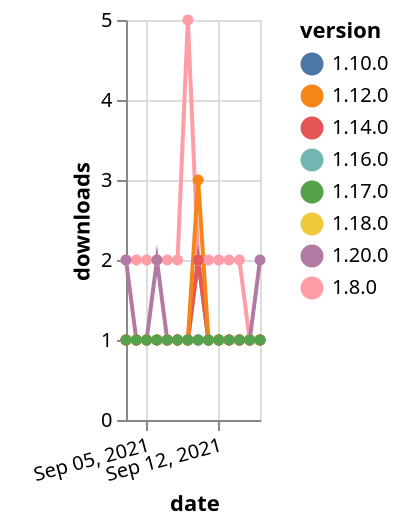 {"$schema": "https://vega.github.io/schema/vega-lite/v5.json", "description": "A simple bar chart with embedded data.", "data": {"values": [{"date": "2021-09-03", "total": 123, "delta": 1, "version": "1.18.0"}, {"date": "2021-09-04", "total": 124, "delta": 1, "version": "1.18.0"}, {"date": "2021-09-05", "total": 125, "delta": 1, "version": "1.18.0"}, {"date": "2021-09-06", "total": 126, "delta": 1, "version": "1.18.0"}, {"date": "2021-09-07", "total": 127, "delta": 1, "version": "1.18.0"}, {"date": "2021-09-08", "total": 128, "delta": 1, "version": "1.18.0"}, {"date": "2021-09-09", "total": 129, "delta": 1, "version": "1.18.0"}, {"date": "2021-09-10", "total": 131, "delta": 2, "version": "1.18.0"}, {"date": "2021-09-11", "total": 132, "delta": 1, "version": "1.18.0"}, {"date": "2021-09-12", "total": 133, "delta": 1, "version": "1.18.0"}, {"date": "2021-09-13", "total": 134, "delta": 1, "version": "1.18.0"}, {"date": "2021-09-14", "total": 135, "delta": 1, "version": "1.18.0"}, {"date": "2021-09-15", "total": 136, "delta": 1, "version": "1.18.0"}, {"date": "2021-09-16", "total": 137, "delta": 1, "version": "1.18.0"}, {"date": "2021-09-03", "total": 2818, "delta": 2, "version": "1.8.0"}, {"date": "2021-09-04", "total": 2820, "delta": 2, "version": "1.8.0"}, {"date": "2021-09-05", "total": 2822, "delta": 2, "version": "1.8.0"}, {"date": "2021-09-06", "total": 2824, "delta": 2, "version": "1.8.0"}, {"date": "2021-09-07", "total": 2826, "delta": 2, "version": "1.8.0"}, {"date": "2021-09-08", "total": 2828, "delta": 2, "version": "1.8.0"}, {"date": "2021-09-09", "total": 2833, "delta": 5, "version": "1.8.0"}, {"date": "2021-09-10", "total": 2835, "delta": 2, "version": "1.8.0"}, {"date": "2021-09-11", "total": 2837, "delta": 2, "version": "1.8.0"}, {"date": "2021-09-12", "total": 2839, "delta": 2, "version": "1.8.0"}, {"date": "2021-09-13", "total": 2841, "delta": 2, "version": "1.8.0"}, {"date": "2021-09-14", "total": 2843, "delta": 2, "version": "1.8.0"}, {"date": "2021-09-15", "total": 2844, "delta": 1, "version": "1.8.0"}, {"date": "2021-09-16", "total": 2845, "delta": 1, "version": "1.8.0"}, {"date": "2021-09-03", "total": 235, "delta": 1, "version": "1.10.0"}, {"date": "2021-09-04", "total": 236, "delta": 1, "version": "1.10.0"}, {"date": "2021-09-05", "total": 237, "delta": 1, "version": "1.10.0"}, {"date": "2021-09-06", "total": 238, "delta": 1, "version": "1.10.0"}, {"date": "2021-09-07", "total": 239, "delta": 1, "version": "1.10.0"}, {"date": "2021-09-08", "total": 240, "delta": 1, "version": "1.10.0"}, {"date": "2021-09-09", "total": 241, "delta": 1, "version": "1.10.0"}, {"date": "2021-09-10", "total": 242, "delta": 1, "version": "1.10.0"}, {"date": "2021-09-11", "total": 243, "delta": 1, "version": "1.10.0"}, {"date": "2021-09-12", "total": 244, "delta": 1, "version": "1.10.0"}, {"date": "2021-09-13", "total": 245, "delta": 1, "version": "1.10.0"}, {"date": "2021-09-14", "total": 246, "delta": 1, "version": "1.10.0"}, {"date": "2021-09-15", "total": 247, "delta": 1, "version": "1.10.0"}, {"date": "2021-09-16", "total": 248, "delta": 1, "version": "1.10.0"}, {"date": "2021-09-03", "total": 115, "delta": 2, "version": "1.20.0"}, {"date": "2021-09-04", "total": 116, "delta": 1, "version": "1.20.0"}, {"date": "2021-09-05", "total": 117, "delta": 1, "version": "1.20.0"}, {"date": "2021-09-06", "total": 119, "delta": 2, "version": "1.20.0"}, {"date": "2021-09-07", "total": 120, "delta": 1, "version": "1.20.0"}, {"date": "2021-09-08", "total": 121, "delta": 1, "version": "1.20.0"}, {"date": "2021-09-09", "total": 122, "delta": 1, "version": "1.20.0"}, {"date": "2021-09-10", "total": 123, "delta": 1, "version": "1.20.0"}, {"date": "2021-09-11", "total": 124, "delta": 1, "version": "1.20.0"}, {"date": "2021-09-12", "total": 125, "delta": 1, "version": "1.20.0"}, {"date": "2021-09-13", "total": 126, "delta": 1, "version": "1.20.0"}, {"date": "2021-09-14", "total": 127, "delta": 1, "version": "1.20.0"}, {"date": "2021-09-15", "total": 128, "delta": 1, "version": "1.20.0"}, {"date": "2021-09-16", "total": 130, "delta": 2, "version": "1.20.0"}, {"date": "2021-09-03", "total": 172, "delta": 1, "version": "1.16.0"}, {"date": "2021-09-04", "total": 173, "delta": 1, "version": "1.16.0"}, {"date": "2021-09-05", "total": 174, "delta": 1, "version": "1.16.0"}, {"date": "2021-09-06", "total": 175, "delta": 1, "version": "1.16.0"}, {"date": "2021-09-07", "total": 176, "delta": 1, "version": "1.16.0"}, {"date": "2021-09-08", "total": 177, "delta": 1, "version": "1.16.0"}, {"date": "2021-09-09", "total": 178, "delta": 1, "version": "1.16.0"}, {"date": "2021-09-10", "total": 180, "delta": 2, "version": "1.16.0"}, {"date": "2021-09-11", "total": 181, "delta": 1, "version": "1.16.0"}, {"date": "2021-09-12", "total": 182, "delta": 1, "version": "1.16.0"}, {"date": "2021-09-13", "total": 183, "delta": 1, "version": "1.16.0"}, {"date": "2021-09-14", "total": 184, "delta": 1, "version": "1.16.0"}, {"date": "2021-09-15", "total": 185, "delta": 1, "version": "1.16.0"}, {"date": "2021-09-16", "total": 186, "delta": 1, "version": "1.16.0"}, {"date": "2021-09-03", "total": 306, "delta": 1, "version": "1.14.0"}, {"date": "2021-09-04", "total": 307, "delta": 1, "version": "1.14.0"}, {"date": "2021-09-05", "total": 308, "delta": 1, "version": "1.14.0"}, {"date": "2021-09-06", "total": 309, "delta": 1, "version": "1.14.0"}, {"date": "2021-09-07", "total": 310, "delta": 1, "version": "1.14.0"}, {"date": "2021-09-08", "total": 311, "delta": 1, "version": "1.14.0"}, {"date": "2021-09-09", "total": 312, "delta": 1, "version": "1.14.0"}, {"date": "2021-09-10", "total": 314, "delta": 2, "version": "1.14.0"}, {"date": "2021-09-11", "total": 315, "delta": 1, "version": "1.14.0"}, {"date": "2021-09-12", "total": 316, "delta": 1, "version": "1.14.0"}, {"date": "2021-09-13", "total": 317, "delta": 1, "version": "1.14.0"}, {"date": "2021-09-14", "total": 318, "delta": 1, "version": "1.14.0"}, {"date": "2021-09-15", "total": 319, "delta": 1, "version": "1.14.0"}, {"date": "2021-09-16", "total": 320, "delta": 1, "version": "1.14.0"}, {"date": "2021-09-03", "total": 391, "delta": 1, "version": "1.12.0"}, {"date": "2021-09-04", "total": 392, "delta": 1, "version": "1.12.0"}, {"date": "2021-09-05", "total": 393, "delta": 1, "version": "1.12.0"}, {"date": "2021-09-06", "total": 394, "delta": 1, "version": "1.12.0"}, {"date": "2021-09-07", "total": 395, "delta": 1, "version": "1.12.0"}, {"date": "2021-09-08", "total": 396, "delta": 1, "version": "1.12.0"}, {"date": "2021-09-09", "total": 397, "delta": 1, "version": "1.12.0"}, {"date": "2021-09-10", "total": 400, "delta": 3, "version": "1.12.0"}, {"date": "2021-09-11", "total": 401, "delta": 1, "version": "1.12.0"}, {"date": "2021-09-12", "total": 402, "delta": 1, "version": "1.12.0"}, {"date": "2021-09-13", "total": 403, "delta": 1, "version": "1.12.0"}, {"date": "2021-09-14", "total": 404, "delta": 1, "version": "1.12.0"}, {"date": "2021-09-15", "total": 405, "delta": 1, "version": "1.12.0"}, {"date": "2021-09-16", "total": 406, "delta": 1, "version": "1.12.0"}, {"date": "2021-09-03", "total": 135, "delta": 1, "version": "1.17.0"}, {"date": "2021-09-04", "total": 136, "delta": 1, "version": "1.17.0"}, {"date": "2021-09-05", "total": 137, "delta": 1, "version": "1.17.0"}, {"date": "2021-09-06", "total": 138, "delta": 1, "version": "1.17.0"}, {"date": "2021-09-07", "total": 139, "delta": 1, "version": "1.17.0"}, {"date": "2021-09-08", "total": 140, "delta": 1, "version": "1.17.0"}, {"date": "2021-09-09", "total": 141, "delta": 1, "version": "1.17.0"}, {"date": "2021-09-10", "total": 142, "delta": 1, "version": "1.17.0"}, {"date": "2021-09-11", "total": 143, "delta": 1, "version": "1.17.0"}, {"date": "2021-09-12", "total": 144, "delta": 1, "version": "1.17.0"}, {"date": "2021-09-13", "total": 145, "delta": 1, "version": "1.17.0"}, {"date": "2021-09-14", "total": 146, "delta": 1, "version": "1.17.0"}, {"date": "2021-09-15", "total": 147, "delta": 1, "version": "1.17.0"}, {"date": "2021-09-16", "total": 148, "delta": 1, "version": "1.17.0"}]}, "width": "container", "mark": {"type": "line", "point": {"filled": true}}, "encoding": {"x": {"field": "date", "type": "temporal", "timeUnit": "yearmonthdate", "title": "date", "axis": {"labelAngle": -15}}, "y": {"field": "delta", "type": "quantitative", "title": "downloads"}, "color": {"field": "version", "type": "nominal"}, "tooltip": {"field": "delta"}}}